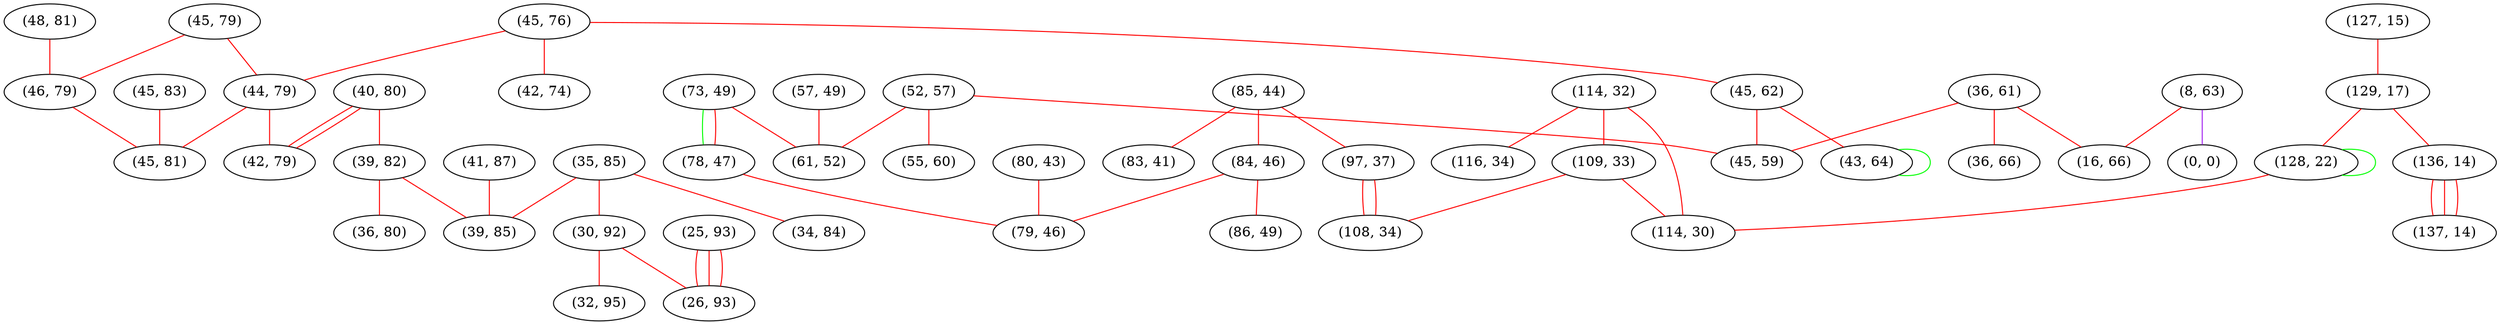 graph "" {
"(48, 81)";
"(25, 93)";
"(45, 76)";
"(52, 57)";
"(114, 32)";
"(127, 15)";
"(129, 17)";
"(8, 63)";
"(35, 85)";
"(0, 0)";
"(73, 49)";
"(45, 62)";
"(85, 44)";
"(40, 80)";
"(36, 61)";
"(109, 33)";
"(57, 49)";
"(30, 92)";
"(116, 34)";
"(61, 52)";
"(45, 79)";
"(34, 84)";
"(39, 82)";
"(36, 80)";
"(43, 64)";
"(97, 37)";
"(136, 14)";
"(46, 79)";
"(45, 83)";
"(36, 66)";
"(84, 46)";
"(128, 22)";
"(44, 79)";
"(83, 41)";
"(137, 14)";
"(42, 74)";
"(16, 66)";
"(41, 87)";
"(32, 95)";
"(108, 34)";
"(80, 43)";
"(39, 85)";
"(55, 60)";
"(26, 93)";
"(45, 59)";
"(42, 79)";
"(45, 81)";
"(78, 47)";
"(79, 46)";
"(114, 30)";
"(86, 49)";
"(48, 81)" -- "(46, 79)"  [color=red, key=0, weight=1];
"(25, 93)" -- "(26, 93)"  [color=red, key=0, weight=1];
"(25, 93)" -- "(26, 93)"  [color=red, key=1, weight=1];
"(25, 93)" -- "(26, 93)"  [color=red, key=2, weight=1];
"(45, 76)" -- "(45, 62)"  [color=red, key=0, weight=1];
"(45, 76)" -- "(44, 79)"  [color=red, key=0, weight=1];
"(45, 76)" -- "(42, 74)"  [color=red, key=0, weight=1];
"(52, 57)" -- "(55, 60)"  [color=red, key=0, weight=1];
"(52, 57)" -- "(61, 52)"  [color=red, key=0, weight=1];
"(52, 57)" -- "(45, 59)"  [color=red, key=0, weight=1];
"(114, 32)" -- "(109, 33)"  [color=red, key=0, weight=1];
"(114, 32)" -- "(114, 30)"  [color=red, key=0, weight=1];
"(114, 32)" -- "(116, 34)"  [color=red, key=0, weight=1];
"(127, 15)" -- "(129, 17)"  [color=red, key=0, weight=1];
"(129, 17)" -- "(128, 22)"  [color=red, key=0, weight=1];
"(129, 17)" -- "(136, 14)"  [color=red, key=0, weight=1];
"(8, 63)" -- "(0, 0)"  [color=purple, key=0, weight=4];
"(8, 63)" -- "(16, 66)"  [color=red, key=0, weight=1];
"(35, 85)" -- "(30, 92)"  [color=red, key=0, weight=1];
"(35, 85)" -- "(39, 85)"  [color=red, key=0, weight=1];
"(35, 85)" -- "(34, 84)"  [color=red, key=0, weight=1];
"(73, 49)" -- "(61, 52)"  [color=red, key=0, weight=1];
"(73, 49)" -- "(78, 47)"  [color=green, key=0, weight=2];
"(73, 49)" -- "(78, 47)"  [color=red, key=1, weight=1];
"(45, 62)" -- "(43, 64)"  [color=red, key=0, weight=1];
"(45, 62)" -- "(45, 59)"  [color=red, key=0, weight=1];
"(85, 44)" -- "(97, 37)"  [color=red, key=0, weight=1];
"(85, 44)" -- "(83, 41)"  [color=red, key=0, weight=1];
"(85, 44)" -- "(84, 46)"  [color=red, key=0, weight=1];
"(40, 80)" -- "(42, 79)"  [color=red, key=0, weight=1];
"(40, 80)" -- "(42, 79)"  [color=red, key=1, weight=1];
"(40, 80)" -- "(39, 82)"  [color=red, key=0, weight=1];
"(36, 61)" -- "(36, 66)"  [color=red, key=0, weight=1];
"(36, 61)" -- "(16, 66)"  [color=red, key=0, weight=1];
"(36, 61)" -- "(45, 59)"  [color=red, key=0, weight=1];
"(109, 33)" -- "(108, 34)"  [color=red, key=0, weight=1];
"(109, 33)" -- "(114, 30)"  [color=red, key=0, weight=1];
"(57, 49)" -- "(61, 52)"  [color=red, key=0, weight=1];
"(30, 92)" -- "(26, 93)"  [color=red, key=0, weight=1];
"(30, 92)" -- "(32, 95)"  [color=red, key=0, weight=1];
"(45, 79)" -- "(44, 79)"  [color=red, key=0, weight=1];
"(45, 79)" -- "(46, 79)"  [color=red, key=0, weight=1];
"(39, 82)" -- "(39, 85)"  [color=red, key=0, weight=1];
"(39, 82)" -- "(36, 80)"  [color=red, key=0, weight=1];
"(43, 64)" -- "(43, 64)"  [color=green, key=0, weight=2];
"(97, 37)" -- "(108, 34)"  [color=red, key=0, weight=1];
"(97, 37)" -- "(108, 34)"  [color=red, key=1, weight=1];
"(136, 14)" -- "(137, 14)"  [color=red, key=0, weight=1];
"(136, 14)" -- "(137, 14)"  [color=red, key=1, weight=1];
"(136, 14)" -- "(137, 14)"  [color=red, key=2, weight=1];
"(46, 79)" -- "(45, 81)"  [color=red, key=0, weight=1];
"(45, 83)" -- "(45, 81)"  [color=red, key=0, weight=1];
"(84, 46)" -- "(79, 46)"  [color=red, key=0, weight=1];
"(84, 46)" -- "(86, 49)"  [color=red, key=0, weight=1];
"(128, 22)" -- "(128, 22)"  [color=green, key=0, weight=2];
"(128, 22)" -- "(114, 30)"  [color=red, key=0, weight=1];
"(44, 79)" -- "(42, 79)"  [color=red, key=0, weight=1];
"(44, 79)" -- "(45, 81)"  [color=red, key=0, weight=1];
"(41, 87)" -- "(39, 85)"  [color=red, key=0, weight=1];
"(80, 43)" -- "(79, 46)"  [color=red, key=0, weight=1];
"(78, 47)" -- "(79, 46)"  [color=red, key=0, weight=1];
}
